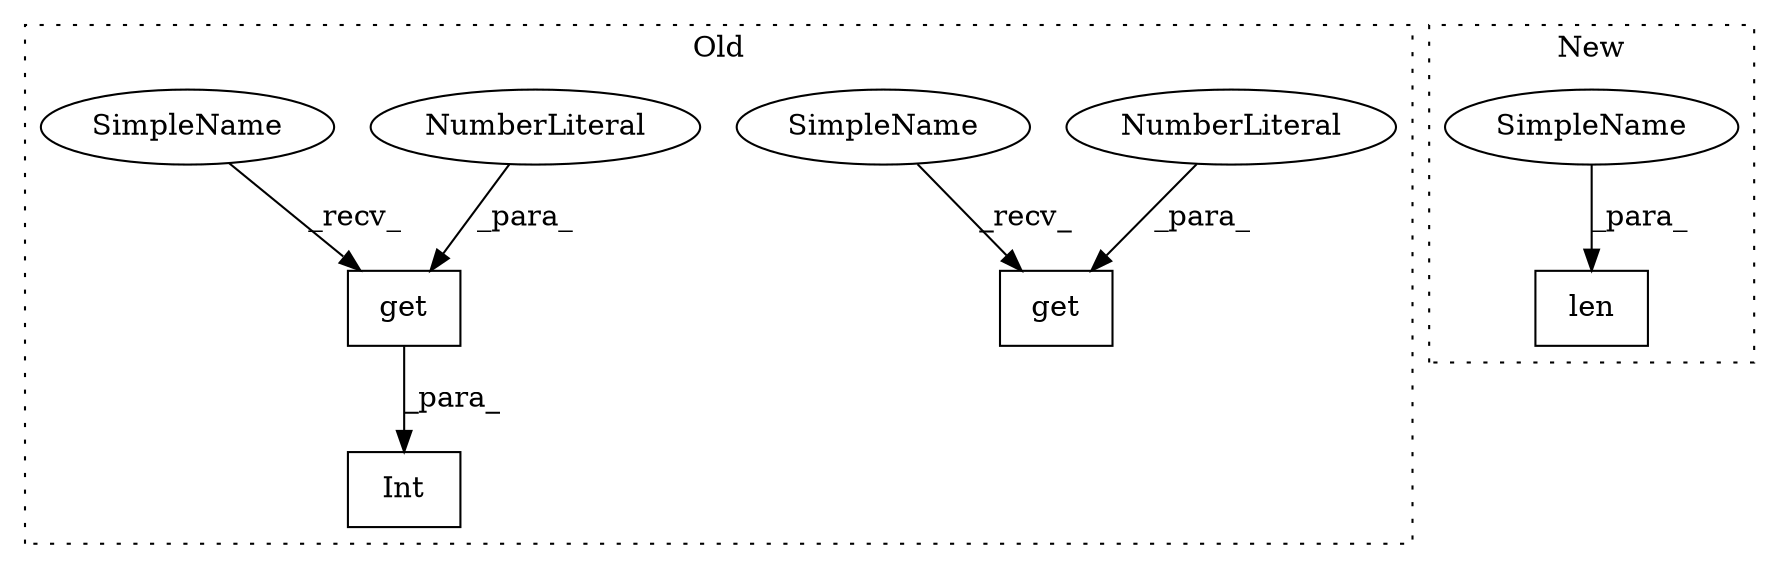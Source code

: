 digraph G {
subgraph cluster0 {
1 [label="get" a="32" s="3319,3324" l="4,1" shape="box"];
3 [label="NumberLiteral" a="34" s="3323" l="1" shape="ellipse"];
4 [label="Int" a="32" s="3311,3325" l="4,1" shape="box"];
5 [label="get" a="32" s="3283,3288" l="4,1" shape="box"];
6 [label="NumberLiteral" a="34" s="3287" l="1" shape="ellipse"];
7 [label="SimpleName" a="42" s="3279" l="3" shape="ellipse"];
8 [label="SimpleName" a="42" s="3315" l="3" shape="ellipse"];
label = "Old";
style="dotted";
}
subgraph cluster1 {
2 [label="len" a="32" s="3283,3290" l="4,1" shape="box"];
9 [label="SimpleName" a="42" s="3287" l="3" shape="ellipse"];
label = "New";
style="dotted";
}
1 -> 4 [label="_para_"];
3 -> 1 [label="_para_"];
6 -> 5 [label="_para_"];
7 -> 5 [label="_recv_"];
8 -> 1 [label="_recv_"];
9 -> 2 [label="_para_"];
}